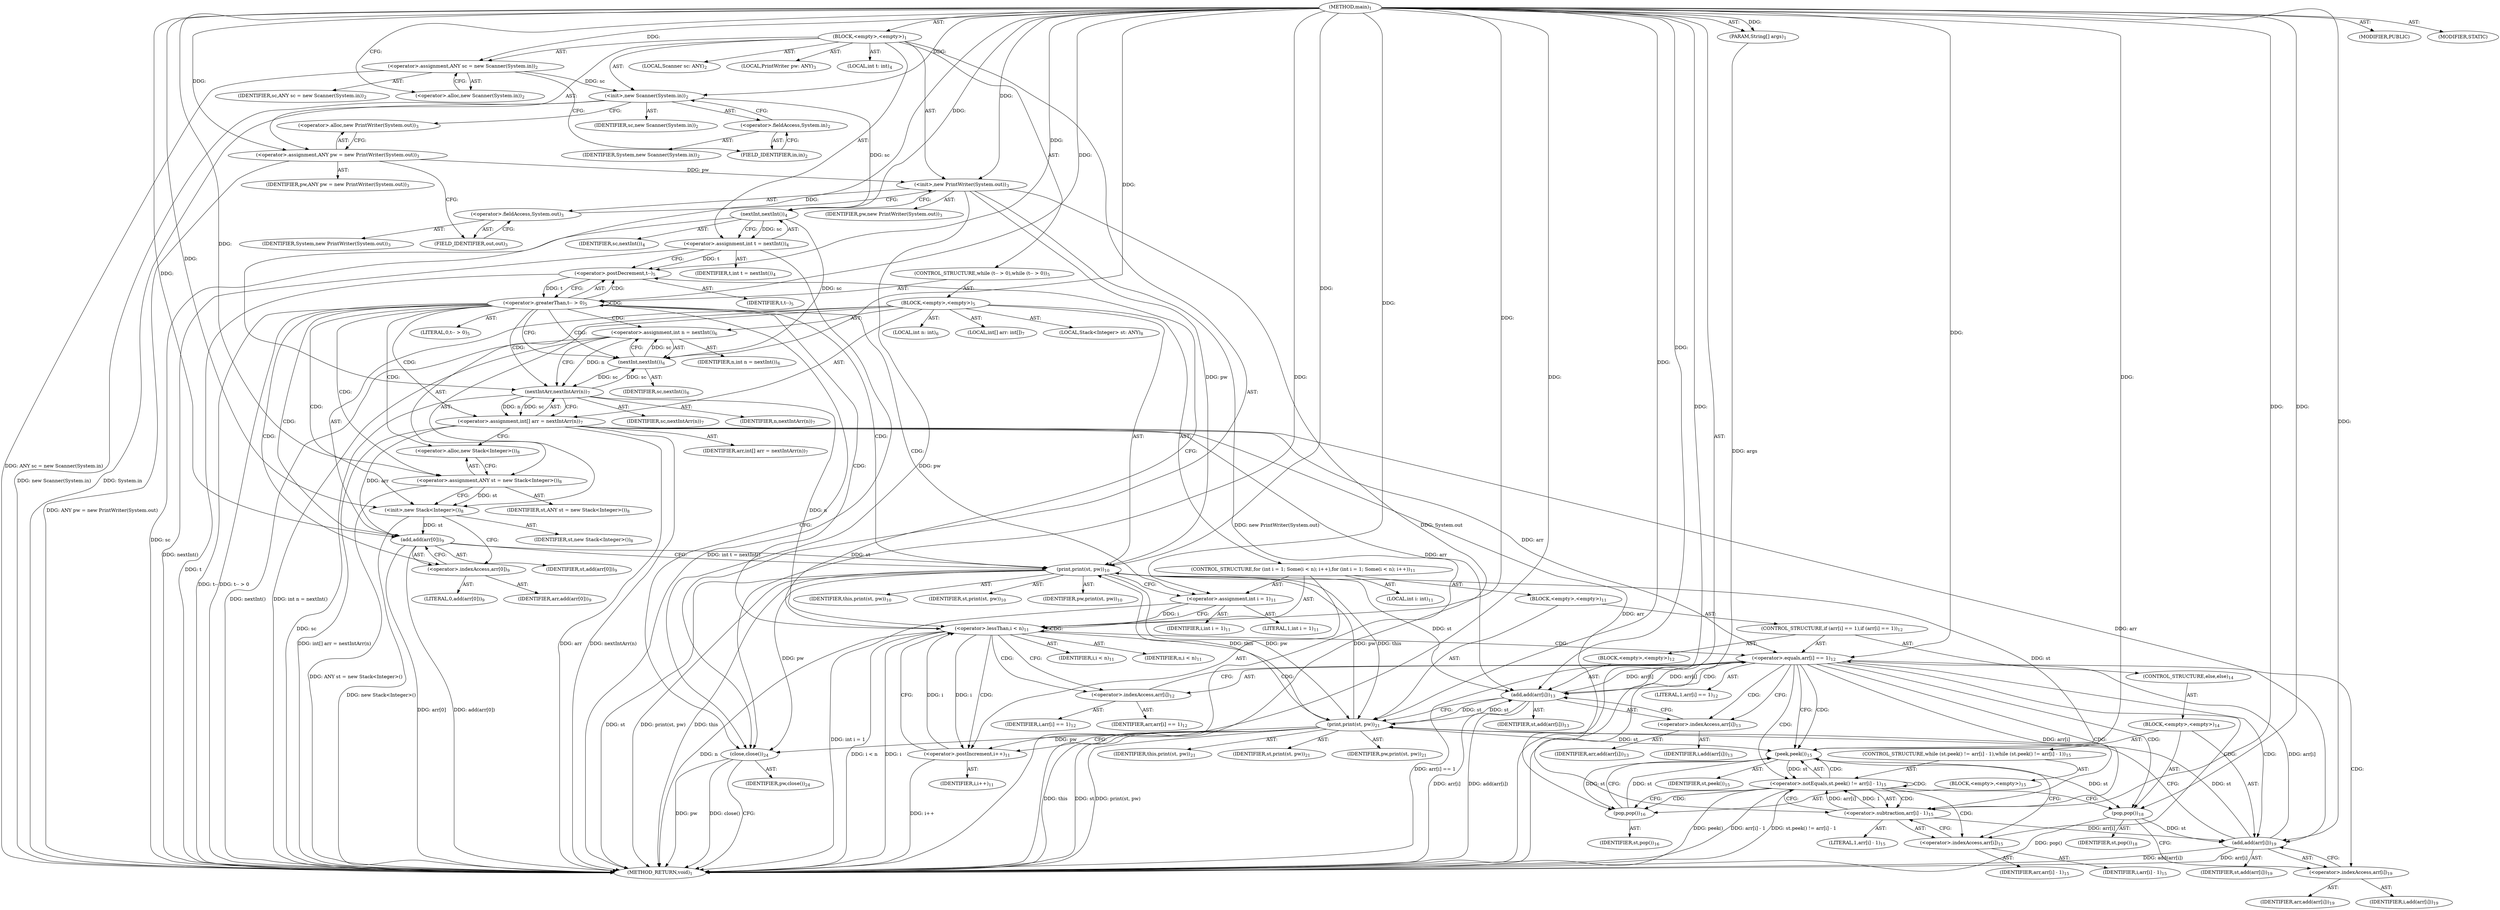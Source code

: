 digraph "main" {  
"23" [label = <(METHOD,main)<SUB>1</SUB>> ]
"24" [label = <(PARAM,String[] args)<SUB>1</SUB>> ]
"25" [label = <(BLOCK,&lt;empty&gt;,&lt;empty&gt;)<SUB>1</SUB>> ]
"4" [label = <(LOCAL,Scanner sc: ANY)<SUB>2</SUB>> ]
"26" [label = <(&lt;operator&gt;.assignment,ANY sc = new Scanner(System.in))<SUB>2</SUB>> ]
"27" [label = <(IDENTIFIER,sc,ANY sc = new Scanner(System.in))<SUB>2</SUB>> ]
"28" [label = <(&lt;operator&gt;.alloc,new Scanner(System.in))<SUB>2</SUB>> ]
"29" [label = <(&lt;init&gt;,new Scanner(System.in))<SUB>2</SUB>> ]
"3" [label = <(IDENTIFIER,sc,new Scanner(System.in))<SUB>2</SUB>> ]
"30" [label = <(&lt;operator&gt;.fieldAccess,System.in)<SUB>2</SUB>> ]
"31" [label = <(IDENTIFIER,System,new Scanner(System.in))<SUB>2</SUB>> ]
"32" [label = <(FIELD_IDENTIFIER,in,in)<SUB>2</SUB>> ]
"6" [label = <(LOCAL,PrintWriter pw: ANY)<SUB>3</SUB>> ]
"33" [label = <(&lt;operator&gt;.assignment,ANY pw = new PrintWriter(System.out))<SUB>3</SUB>> ]
"34" [label = <(IDENTIFIER,pw,ANY pw = new PrintWriter(System.out))<SUB>3</SUB>> ]
"35" [label = <(&lt;operator&gt;.alloc,new PrintWriter(System.out))<SUB>3</SUB>> ]
"36" [label = <(&lt;init&gt;,new PrintWriter(System.out))<SUB>3</SUB>> ]
"5" [label = <(IDENTIFIER,pw,new PrintWriter(System.out))<SUB>3</SUB>> ]
"37" [label = <(&lt;operator&gt;.fieldAccess,System.out)<SUB>3</SUB>> ]
"38" [label = <(IDENTIFIER,System,new PrintWriter(System.out))<SUB>3</SUB>> ]
"39" [label = <(FIELD_IDENTIFIER,out,out)<SUB>3</SUB>> ]
"40" [label = <(LOCAL,int t: int)<SUB>4</SUB>> ]
"41" [label = <(&lt;operator&gt;.assignment,int t = nextInt())<SUB>4</SUB>> ]
"42" [label = <(IDENTIFIER,t,int t = nextInt())<SUB>4</SUB>> ]
"43" [label = <(nextInt,nextInt())<SUB>4</SUB>> ]
"44" [label = <(IDENTIFIER,sc,nextInt())<SUB>4</SUB>> ]
"45" [label = <(CONTROL_STRUCTURE,while (t-- &gt; 0),while (t-- &gt; 0))<SUB>5</SUB>> ]
"46" [label = <(&lt;operator&gt;.greaterThan,t-- &gt; 0)<SUB>5</SUB>> ]
"47" [label = <(&lt;operator&gt;.postDecrement,t--)<SUB>5</SUB>> ]
"48" [label = <(IDENTIFIER,t,t--)<SUB>5</SUB>> ]
"49" [label = <(LITERAL,0,t-- &gt; 0)<SUB>5</SUB>> ]
"50" [label = <(BLOCK,&lt;empty&gt;,&lt;empty&gt;)<SUB>5</SUB>> ]
"51" [label = <(LOCAL,int n: int)<SUB>6</SUB>> ]
"52" [label = <(&lt;operator&gt;.assignment,int n = nextInt())<SUB>6</SUB>> ]
"53" [label = <(IDENTIFIER,n,int n = nextInt())<SUB>6</SUB>> ]
"54" [label = <(nextInt,nextInt())<SUB>6</SUB>> ]
"55" [label = <(IDENTIFIER,sc,nextInt())<SUB>6</SUB>> ]
"56" [label = <(LOCAL,int[] arr: int[])<SUB>7</SUB>> ]
"57" [label = <(&lt;operator&gt;.assignment,int[] arr = nextIntArr(n))<SUB>7</SUB>> ]
"58" [label = <(IDENTIFIER,arr,int[] arr = nextIntArr(n))<SUB>7</SUB>> ]
"59" [label = <(nextIntArr,nextIntArr(n))<SUB>7</SUB>> ]
"60" [label = <(IDENTIFIER,sc,nextIntArr(n))<SUB>7</SUB>> ]
"61" [label = <(IDENTIFIER,n,nextIntArr(n))<SUB>7</SUB>> ]
"8" [label = <(LOCAL,Stack&lt;Integer&gt; st: ANY)<SUB>8</SUB>> ]
"62" [label = <(&lt;operator&gt;.assignment,ANY st = new Stack&lt;Integer&gt;())<SUB>8</SUB>> ]
"63" [label = <(IDENTIFIER,st,ANY st = new Stack&lt;Integer&gt;())<SUB>8</SUB>> ]
"64" [label = <(&lt;operator&gt;.alloc,new Stack&lt;Integer&gt;())<SUB>8</SUB>> ]
"65" [label = <(&lt;init&gt;,new Stack&lt;Integer&gt;())<SUB>8</SUB>> ]
"7" [label = <(IDENTIFIER,st,new Stack&lt;Integer&gt;())<SUB>8</SUB>> ]
"66" [label = <(add,add(arr[0]))<SUB>9</SUB>> ]
"67" [label = <(IDENTIFIER,st,add(arr[0]))<SUB>9</SUB>> ]
"68" [label = <(&lt;operator&gt;.indexAccess,arr[0])<SUB>9</SUB>> ]
"69" [label = <(IDENTIFIER,arr,add(arr[0]))<SUB>9</SUB>> ]
"70" [label = <(LITERAL,0,add(arr[0]))<SUB>9</SUB>> ]
"71" [label = <(print,print(st, pw))<SUB>10</SUB>> ]
"72" [label = <(IDENTIFIER,this,print(st, pw))<SUB>10</SUB>> ]
"73" [label = <(IDENTIFIER,st,print(st, pw))<SUB>10</SUB>> ]
"74" [label = <(IDENTIFIER,pw,print(st, pw))<SUB>10</SUB>> ]
"75" [label = <(CONTROL_STRUCTURE,for (int i = 1; Some(i &lt; n); i++),for (int i = 1; Some(i &lt; n); i++))<SUB>11</SUB>> ]
"76" [label = <(LOCAL,int i: int)<SUB>11</SUB>> ]
"77" [label = <(&lt;operator&gt;.assignment,int i = 1)<SUB>11</SUB>> ]
"78" [label = <(IDENTIFIER,i,int i = 1)<SUB>11</SUB>> ]
"79" [label = <(LITERAL,1,int i = 1)<SUB>11</SUB>> ]
"80" [label = <(&lt;operator&gt;.lessThan,i &lt; n)<SUB>11</SUB>> ]
"81" [label = <(IDENTIFIER,i,i &lt; n)<SUB>11</SUB>> ]
"82" [label = <(IDENTIFIER,n,i &lt; n)<SUB>11</SUB>> ]
"83" [label = <(&lt;operator&gt;.postIncrement,i++)<SUB>11</SUB>> ]
"84" [label = <(IDENTIFIER,i,i++)<SUB>11</SUB>> ]
"85" [label = <(BLOCK,&lt;empty&gt;,&lt;empty&gt;)<SUB>11</SUB>> ]
"86" [label = <(CONTROL_STRUCTURE,if (arr[i] == 1),if (arr[i] == 1))<SUB>12</SUB>> ]
"87" [label = <(&lt;operator&gt;.equals,arr[i] == 1)<SUB>12</SUB>> ]
"88" [label = <(&lt;operator&gt;.indexAccess,arr[i])<SUB>12</SUB>> ]
"89" [label = <(IDENTIFIER,arr,arr[i] == 1)<SUB>12</SUB>> ]
"90" [label = <(IDENTIFIER,i,arr[i] == 1)<SUB>12</SUB>> ]
"91" [label = <(LITERAL,1,arr[i] == 1)<SUB>12</SUB>> ]
"92" [label = <(BLOCK,&lt;empty&gt;,&lt;empty&gt;)<SUB>12</SUB>> ]
"93" [label = <(add,add(arr[i]))<SUB>13</SUB>> ]
"94" [label = <(IDENTIFIER,st,add(arr[i]))<SUB>13</SUB>> ]
"95" [label = <(&lt;operator&gt;.indexAccess,arr[i])<SUB>13</SUB>> ]
"96" [label = <(IDENTIFIER,arr,add(arr[i]))<SUB>13</SUB>> ]
"97" [label = <(IDENTIFIER,i,add(arr[i]))<SUB>13</SUB>> ]
"98" [label = <(CONTROL_STRUCTURE,else,else)<SUB>14</SUB>> ]
"99" [label = <(BLOCK,&lt;empty&gt;,&lt;empty&gt;)<SUB>14</SUB>> ]
"100" [label = <(CONTROL_STRUCTURE,while (st.peek() != arr[i] - 1),while (st.peek() != arr[i] - 1))<SUB>15</SUB>> ]
"101" [label = <(&lt;operator&gt;.notEquals,st.peek() != arr[i] - 1)<SUB>15</SUB>> ]
"102" [label = <(peek,peek())<SUB>15</SUB>> ]
"103" [label = <(IDENTIFIER,st,peek())<SUB>15</SUB>> ]
"104" [label = <(&lt;operator&gt;.subtraction,arr[i] - 1)<SUB>15</SUB>> ]
"105" [label = <(&lt;operator&gt;.indexAccess,arr[i])<SUB>15</SUB>> ]
"106" [label = <(IDENTIFIER,arr,arr[i] - 1)<SUB>15</SUB>> ]
"107" [label = <(IDENTIFIER,i,arr[i] - 1)<SUB>15</SUB>> ]
"108" [label = <(LITERAL,1,arr[i] - 1)<SUB>15</SUB>> ]
"109" [label = <(BLOCK,&lt;empty&gt;,&lt;empty&gt;)<SUB>15</SUB>> ]
"110" [label = <(pop,pop())<SUB>16</SUB>> ]
"111" [label = <(IDENTIFIER,st,pop())<SUB>16</SUB>> ]
"112" [label = <(pop,pop())<SUB>18</SUB>> ]
"113" [label = <(IDENTIFIER,st,pop())<SUB>18</SUB>> ]
"114" [label = <(add,add(arr[i]))<SUB>19</SUB>> ]
"115" [label = <(IDENTIFIER,st,add(arr[i]))<SUB>19</SUB>> ]
"116" [label = <(&lt;operator&gt;.indexAccess,arr[i])<SUB>19</SUB>> ]
"117" [label = <(IDENTIFIER,arr,add(arr[i]))<SUB>19</SUB>> ]
"118" [label = <(IDENTIFIER,i,add(arr[i]))<SUB>19</SUB>> ]
"119" [label = <(print,print(st, pw))<SUB>21</SUB>> ]
"120" [label = <(IDENTIFIER,this,print(st, pw))<SUB>21</SUB>> ]
"121" [label = <(IDENTIFIER,st,print(st, pw))<SUB>21</SUB>> ]
"122" [label = <(IDENTIFIER,pw,print(st, pw))<SUB>21</SUB>> ]
"123" [label = <(close,close())<SUB>24</SUB>> ]
"124" [label = <(IDENTIFIER,pw,close())<SUB>24</SUB>> ]
"125" [label = <(MODIFIER,PUBLIC)> ]
"126" [label = <(MODIFIER,STATIC)> ]
"127" [label = <(METHOD_RETURN,void)<SUB>1</SUB>> ]
  "23" -> "24"  [ label = "AST: "] 
  "23" -> "25"  [ label = "AST: "] 
  "23" -> "125"  [ label = "AST: "] 
  "23" -> "126"  [ label = "AST: "] 
  "23" -> "127"  [ label = "AST: "] 
  "25" -> "4"  [ label = "AST: "] 
  "25" -> "26"  [ label = "AST: "] 
  "25" -> "29"  [ label = "AST: "] 
  "25" -> "6"  [ label = "AST: "] 
  "25" -> "33"  [ label = "AST: "] 
  "25" -> "36"  [ label = "AST: "] 
  "25" -> "40"  [ label = "AST: "] 
  "25" -> "41"  [ label = "AST: "] 
  "25" -> "45"  [ label = "AST: "] 
  "25" -> "123"  [ label = "AST: "] 
  "26" -> "27"  [ label = "AST: "] 
  "26" -> "28"  [ label = "AST: "] 
  "29" -> "3"  [ label = "AST: "] 
  "29" -> "30"  [ label = "AST: "] 
  "30" -> "31"  [ label = "AST: "] 
  "30" -> "32"  [ label = "AST: "] 
  "33" -> "34"  [ label = "AST: "] 
  "33" -> "35"  [ label = "AST: "] 
  "36" -> "5"  [ label = "AST: "] 
  "36" -> "37"  [ label = "AST: "] 
  "37" -> "38"  [ label = "AST: "] 
  "37" -> "39"  [ label = "AST: "] 
  "41" -> "42"  [ label = "AST: "] 
  "41" -> "43"  [ label = "AST: "] 
  "43" -> "44"  [ label = "AST: "] 
  "45" -> "46"  [ label = "AST: "] 
  "45" -> "50"  [ label = "AST: "] 
  "46" -> "47"  [ label = "AST: "] 
  "46" -> "49"  [ label = "AST: "] 
  "47" -> "48"  [ label = "AST: "] 
  "50" -> "51"  [ label = "AST: "] 
  "50" -> "52"  [ label = "AST: "] 
  "50" -> "56"  [ label = "AST: "] 
  "50" -> "57"  [ label = "AST: "] 
  "50" -> "8"  [ label = "AST: "] 
  "50" -> "62"  [ label = "AST: "] 
  "50" -> "65"  [ label = "AST: "] 
  "50" -> "66"  [ label = "AST: "] 
  "50" -> "71"  [ label = "AST: "] 
  "50" -> "75"  [ label = "AST: "] 
  "52" -> "53"  [ label = "AST: "] 
  "52" -> "54"  [ label = "AST: "] 
  "54" -> "55"  [ label = "AST: "] 
  "57" -> "58"  [ label = "AST: "] 
  "57" -> "59"  [ label = "AST: "] 
  "59" -> "60"  [ label = "AST: "] 
  "59" -> "61"  [ label = "AST: "] 
  "62" -> "63"  [ label = "AST: "] 
  "62" -> "64"  [ label = "AST: "] 
  "65" -> "7"  [ label = "AST: "] 
  "66" -> "67"  [ label = "AST: "] 
  "66" -> "68"  [ label = "AST: "] 
  "68" -> "69"  [ label = "AST: "] 
  "68" -> "70"  [ label = "AST: "] 
  "71" -> "72"  [ label = "AST: "] 
  "71" -> "73"  [ label = "AST: "] 
  "71" -> "74"  [ label = "AST: "] 
  "75" -> "76"  [ label = "AST: "] 
  "75" -> "77"  [ label = "AST: "] 
  "75" -> "80"  [ label = "AST: "] 
  "75" -> "83"  [ label = "AST: "] 
  "75" -> "85"  [ label = "AST: "] 
  "77" -> "78"  [ label = "AST: "] 
  "77" -> "79"  [ label = "AST: "] 
  "80" -> "81"  [ label = "AST: "] 
  "80" -> "82"  [ label = "AST: "] 
  "83" -> "84"  [ label = "AST: "] 
  "85" -> "86"  [ label = "AST: "] 
  "85" -> "119"  [ label = "AST: "] 
  "86" -> "87"  [ label = "AST: "] 
  "86" -> "92"  [ label = "AST: "] 
  "86" -> "98"  [ label = "AST: "] 
  "87" -> "88"  [ label = "AST: "] 
  "87" -> "91"  [ label = "AST: "] 
  "88" -> "89"  [ label = "AST: "] 
  "88" -> "90"  [ label = "AST: "] 
  "92" -> "93"  [ label = "AST: "] 
  "93" -> "94"  [ label = "AST: "] 
  "93" -> "95"  [ label = "AST: "] 
  "95" -> "96"  [ label = "AST: "] 
  "95" -> "97"  [ label = "AST: "] 
  "98" -> "99"  [ label = "AST: "] 
  "99" -> "100"  [ label = "AST: "] 
  "99" -> "112"  [ label = "AST: "] 
  "99" -> "114"  [ label = "AST: "] 
  "100" -> "101"  [ label = "AST: "] 
  "100" -> "109"  [ label = "AST: "] 
  "101" -> "102"  [ label = "AST: "] 
  "101" -> "104"  [ label = "AST: "] 
  "102" -> "103"  [ label = "AST: "] 
  "104" -> "105"  [ label = "AST: "] 
  "104" -> "108"  [ label = "AST: "] 
  "105" -> "106"  [ label = "AST: "] 
  "105" -> "107"  [ label = "AST: "] 
  "109" -> "110"  [ label = "AST: "] 
  "110" -> "111"  [ label = "AST: "] 
  "112" -> "113"  [ label = "AST: "] 
  "114" -> "115"  [ label = "AST: "] 
  "114" -> "116"  [ label = "AST: "] 
  "116" -> "117"  [ label = "AST: "] 
  "116" -> "118"  [ label = "AST: "] 
  "119" -> "120"  [ label = "AST: "] 
  "119" -> "121"  [ label = "AST: "] 
  "119" -> "122"  [ label = "AST: "] 
  "123" -> "124"  [ label = "AST: "] 
  "26" -> "32"  [ label = "CFG: "] 
  "29" -> "35"  [ label = "CFG: "] 
  "33" -> "39"  [ label = "CFG: "] 
  "36" -> "43"  [ label = "CFG: "] 
  "41" -> "47"  [ label = "CFG: "] 
  "123" -> "127"  [ label = "CFG: "] 
  "28" -> "26"  [ label = "CFG: "] 
  "30" -> "29"  [ label = "CFG: "] 
  "35" -> "33"  [ label = "CFG: "] 
  "37" -> "36"  [ label = "CFG: "] 
  "43" -> "41"  [ label = "CFG: "] 
  "46" -> "54"  [ label = "CFG: "] 
  "46" -> "123"  [ label = "CFG: "] 
  "32" -> "30"  [ label = "CFG: "] 
  "39" -> "37"  [ label = "CFG: "] 
  "47" -> "46"  [ label = "CFG: "] 
  "52" -> "59"  [ label = "CFG: "] 
  "57" -> "64"  [ label = "CFG: "] 
  "62" -> "65"  [ label = "CFG: "] 
  "65" -> "68"  [ label = "CFG: "] 
  "66" -> "71"  [ label = "CFG: "] 
  "71" -> "77"  [ label = "CFG: "] 
  "54" -> "52"  [ label = "CFG: "] 
  "59" -> "57"  [ label = "CFG: "] 
  "64" -> "62"  [ label = "CFG: "] 
  "68" -> "66"  [ label = "CFG: "] 
  "77" -> "80"  [ label = "CFG: "] 
  "80" -> "47"  [ label = "CFG: "] 
  "80" -> "88"  [ label = "CFG: "] 
  "83" -> "80"  [ label = "CFG: "] 
  "119" -> "83"  [ label = "CFG: "] 
  "87" -> "95"  [ label = "CFG: "] 
  "87" -> "102"  [ label = "CFG: "] 
  "88" -> "87"  [ label = "CFG: "] 
  "93" -> "119"  [ label = "CFG: "] 
  "95" -> "93"  [ label = "CFG: "] 
  "112" -> "116"  [ label = "CFG: "] 
  "114" -> "119"  [ label = "CFG: "] 
  "101" -> "110"  [ label = "CFG: "] 
  "101" -> "112"  [ label = "CFG: "] 
  "116" -> "114"  [ label = "CFG: "] 
  "102" -> "105"  [ label = "CFG: "] 
  "104" -> "101"  [ label = "CFG: "] 
  "110" -> "102"  [ label = "CFG: "] 
  "105" -> "104"  [ label = "CFG: "] 
  "23" -> "28"  [ label = "CFG: "] 
  "24" -> "127"  [ label = "DDG: args"] 
  "26" -> "127"  [ label = "DDG: ANY sc = new Scanner(System.in)"] 
  "29" -> "127"  [ label = "DDG: System.in"] 
  "29" -> "127"  [ label = "DDG: new Scanner(System.in)"] 
  "33" -> "127"  [ label = "DDG: ANY pw = new PrintWriter(System.out)"] 
  "36" -> "127"  [ label = "DDG: System.out"] 
  "36" -> "127"  [ label = "DDG: new PrintWriter(System.out)"] 
  "43" -> "127"  [ label = "DDG: sc"] 
  "41" -> "127"  [ label = "DDG: nextInt()"] 
  "41" -> "127"  [ label = "DDG: int t = nextInt()"] 
  "47" -> "127"  [ label = "DDG: t"] 
  "46" -> "127"  [ label = "DDG: t--"] 
  "46" -> "127"  [ label = "DDG: t-- &gt; 0"] 
  "123" -> "127"  [ label = "DDG: pw"] 
  "123" -> "127"  [ label = "DDG: close()"] 
  "52" -> "127"  [ label = "DDG: nextInt()"] 
  "52" -> "127"  [ label = "DDG: int n = nextInt()"] 
  "57" -> "127"  [ label = "DDG: arr"] 
  "59" -> "127"  [ label = "DDG: sc"] 
  "57" -> "127"  [ label = "DDG: nextIntArr(n)"] 
  "57" -> "127"  [ label = "DDG: int[] arr = nextIntArr(n)"] 
  "62" -> "127"  [ label = "DDG: ANY st = new Stack&lt;Integer&gt;()"] 
  "65" -> "127"  [ label = "DDG: new Stack&lt;Integer&gt;()"] 
  "66" -> "127"  [ label = "DDG: arr[0]"] 
  "66" -> "127"  [ label = "DDG: add(arr[0])"] 
  "71" -> "127"  [ label = "DDG: this"] 
  "71" -> "127"  [ label = "DDG: st"] 
  "71" -> "127"  [ label = "DDG: print(st, pw)"] 
  "77" -> "127"  [ label = "DDG: int i = 1"] 
  "80" -> "127"  [ label = "DDG: i"] 
  "80" -> "127"  [ label = "DDG: n"] 
  "80" -> "127"  [ label = "DDG: i &lt; n"] 
  "87" -> "127"  [ label = "DDG: arr[i] == 1"] 
  "101" -> "127"  [ label = "DDG: peek()"] 
  "101" -> "127"  [ label = "DDG: arr[i] - 1"] 
  "101" -> "127"  [ label = "DDG: st.peek() != arr[i] - 1"] 
  "112" -> "127"  [ label = "DDG: pop()"] 
  "114" -> "127"  [ label = "DDG: arr[i]"] 
  "114" -> "127"  [ label = "DDG: add(arr[i])"] 
  "93" -> "127"  [ label = "DDG: arr[i]"] 
  "93" -> "127"  [ label = "DDG: add(arr[i])"] 
  "119" -> "127"  [ label = "DDG: this"] 
  "119" -> "127"  [ label = "DDG: st"] 
  "119" -> "127"  [ label = "DDG: print(st, pw)"] 
  "83" -> "127"  [ label = "DDG: i++"] 
  "23" -> "24"  [ label = "DDG: "] 
  "23" -> "26"  [ label = "DDG: "] 
  "23" -> "33"  [ label = "DDG: "] 
  "43" -> "41"  [ label = "DDG: sc"] 
  "26" -> "29"  [ label = "DDG: sc"] 
  "23" -> "29"  [ label = "DDG: "] 
  "33" -> "36"  [ label = "DDG: pw"] 
  "23" -> "36"  [ label = "DDG: "] 
  "36" -> "123"  [ label = "DDG: pw"] 
  "71" -> "123"  [ label = "DDG: pw"] 
  "119" -> "123"  [ label = "DDG: pw"] 
  "23" -> "123"  [ label = "DDG: "] 
  "29" -> "43"  [ label = "DDG: sc"] 
  "23" -> "43"  [ label = "DDG: "] 
  "47" -> "46"  [ label = "DDG: t"] 
  "23" -> "46"  [ label = "DDG: "] 
  "54" -> "52"  [ label = "DDG: sc"] 
  "59" -> "57"  [ label = "DDG: sc"] 
  "59" -> "57"  [ label = "DDG: n"] 
  "23" -> "62"  [ label = "DDG: "] 
  "41" -> "47"  [ label = "DDG: t"] 
  "23" -> "47"  [ label = "DDG: "] 
  "62" -> "65"  [ label = "DDG: st"] 
  "23" -> "65"  [ label = "DDG: "] 
  "65" -> "66"  [ label = "DDG: st"] 
  "23" -> "66"  [ label = "DDG: "] 
  "57" -> "66"  [ label = "DDG: arr"] 
  "119" -> "71"  [ label = "DDG: this"] 
  "23" -> "71"  [ label = "DDG: "] 
  "66" -> "71"  [ label = "DDG: st"] 
  "36" -> "71"  [ label = "DDG: pw"] 
  "119" -> "71"  [ label = "DDG: pw"] 
  "23" -> "77"  [ label = "DDG: "] 
  "43" -> "54"  [ label = "DDG: sc"] 
  "59" -> "54"  [ label = "DDG: sc"] 
  "23" -> "54"  [ label = "DDG: "] 
  "54" -> "59"  [ label = "DDG: sc"] 
  "23" -> "59"  [ label = "DDG: "] 
  "52" -> "59"  [ label = "DDG: n"] 
  "77" -> "80"  [ label = "DDG: i"] 
  "83" -> "80"  [ label = "DDG: i"] 
  "23" -> "80"  [ label = "DDG: "] 
  "59" -> "80"  [ label = "DDG: n"] 
  "80" -> "83"  [ label = "DDG: i"] 
  "23" -> "83"  [ label = "DDG: "] 
  "71" -> "119"  [ label = "DDG: this"] 
  "23" -> "119"  [ label = "DDG: "] 
  "114" -> "119"  [ label = "DDG: st"] 
  "93" -> "119"  [ label = "DDG: st"] 
  "71" -> "119"  [ label = "DDG: pw"] 
  "57" -> "87"  [ label = "DDG: arr"] 
  "114" -> "87"  [ label = "DDG: arr[i]"] 
  "93" -> "87"  [ label = "DDG: arr[i]"] 
  "23" -> "87"  [ label = "DDG: "] 
  "71" -> "93"  [ label = "DDG: st"] 
  "119" -> "93"  [ label = "DDG: st"] 
  "23" -> "93"  [ label = "DDG: "] 
  "57" -> "93"  [ label = "DDG: arr"] 
  "87" -> "93"  [ label = "DDG: arr[i]"] 
  "102" -> "112"  [ label = "DDG: st"] 
  "23" -> "112"  [ label = "DDG: "] 
  "112" -> "114"  [ label = "DDG: st"] 
  "23" -> "114"  [ label = "DDG: "] 
  "57" -> "114"  [ label = "DDG: arr"] 
  "104" -> "114"  [ label = "DDG: arr[i]"] 
  "102" -> "101"  [ label = "DDG: st"] 
  "104" -> "101"  [ label = "DDG: arr[i]"] 
  "104" -> "101"  [ label = "DDG: 1"] 
  "71" -> "102"  [ label = "DDG: st"] 
  "110" -> "102"  [ label = "DDG: st"] 
  "119" -> "102"  [ label = "DDG: st"] 
  "23" -> "102"  [ label = "DDG: "] 
  "57" -> "104"  [ label = "DDG: arr"] 
  "87" -> "104"  [ label = "DDG: arr[i]"] 
  "23" -> "104"  [ label = "DDG: "] 
  "102" -> "110"  [ label = "DDG: st"] 
  "23" -> "110"  [ label = "DDG: "] 
  "46" -> "47"  [ label = "CDG: "] 
  "46" -> "68"  [ label = "CDG: "] 
  "46" -> "77"  [ label = "CDG: "] 
  "46" -> "64"  [ label = "CDG: "] 
  "46" -> "57"  [ label = "CDG: "] 
  "46" -> "66"  [ label = "CDG: "] 
  "46" -> "52"  [ label = "CDG: "] 
  "46" -> "46"  [ label = "CDG: "] 
  "46" -> "65"  [ label = "CDG: "] 
  "46" -> "59"  [ label = "CDG: "] 
  "46" -> "54"  [ label = "CDG: "] 
  "46" -> "80"  [ label = "CDG: "] 
  "46" -> "71"  [ label = "CDG: "] 
  "46" -> "62"  [ label = "CDG: "] 
  "80" -> "119"  [ label = "CDG: "] 
  "80" -> "87"  [ label = "CDG: "] 
  "80" -> "80"  [ label = "CDG: "] 
  "80" -> "83"  [ label = "CDG: "] 
  "80" -> "88"  [ label = "CDG: "] 
  "87" -> "116"  [ label = "CDG: "] 
  "87" -> "102"  [ label = "CDG: "] 
  "87" -> "114"  [ label = "CDG: "] 
  "87" -> "104"  [ label = "CDG: "] 
  "87" -> "95"  [ label = "CDG: "] 
  "87" -> "112"  [ label = "CDG: "] 
  "87" -> "93"  [ label = "CDG: "] 
  "87" -> "101"  [ label = "CDG: "] 
  "87" -> "105"  [ label = "CDG: "] 
  "101" -> "102"  [ label = "CDG: "] 
  "101" -> "104"  [ label = "CDG: "] 
  "101" -> "101"  [ label = "CDG: "] 
  "101" -> "105"  [ label = "CDG: "] 
  "101" -> "110"  [ label = "CDG: "] 
}
